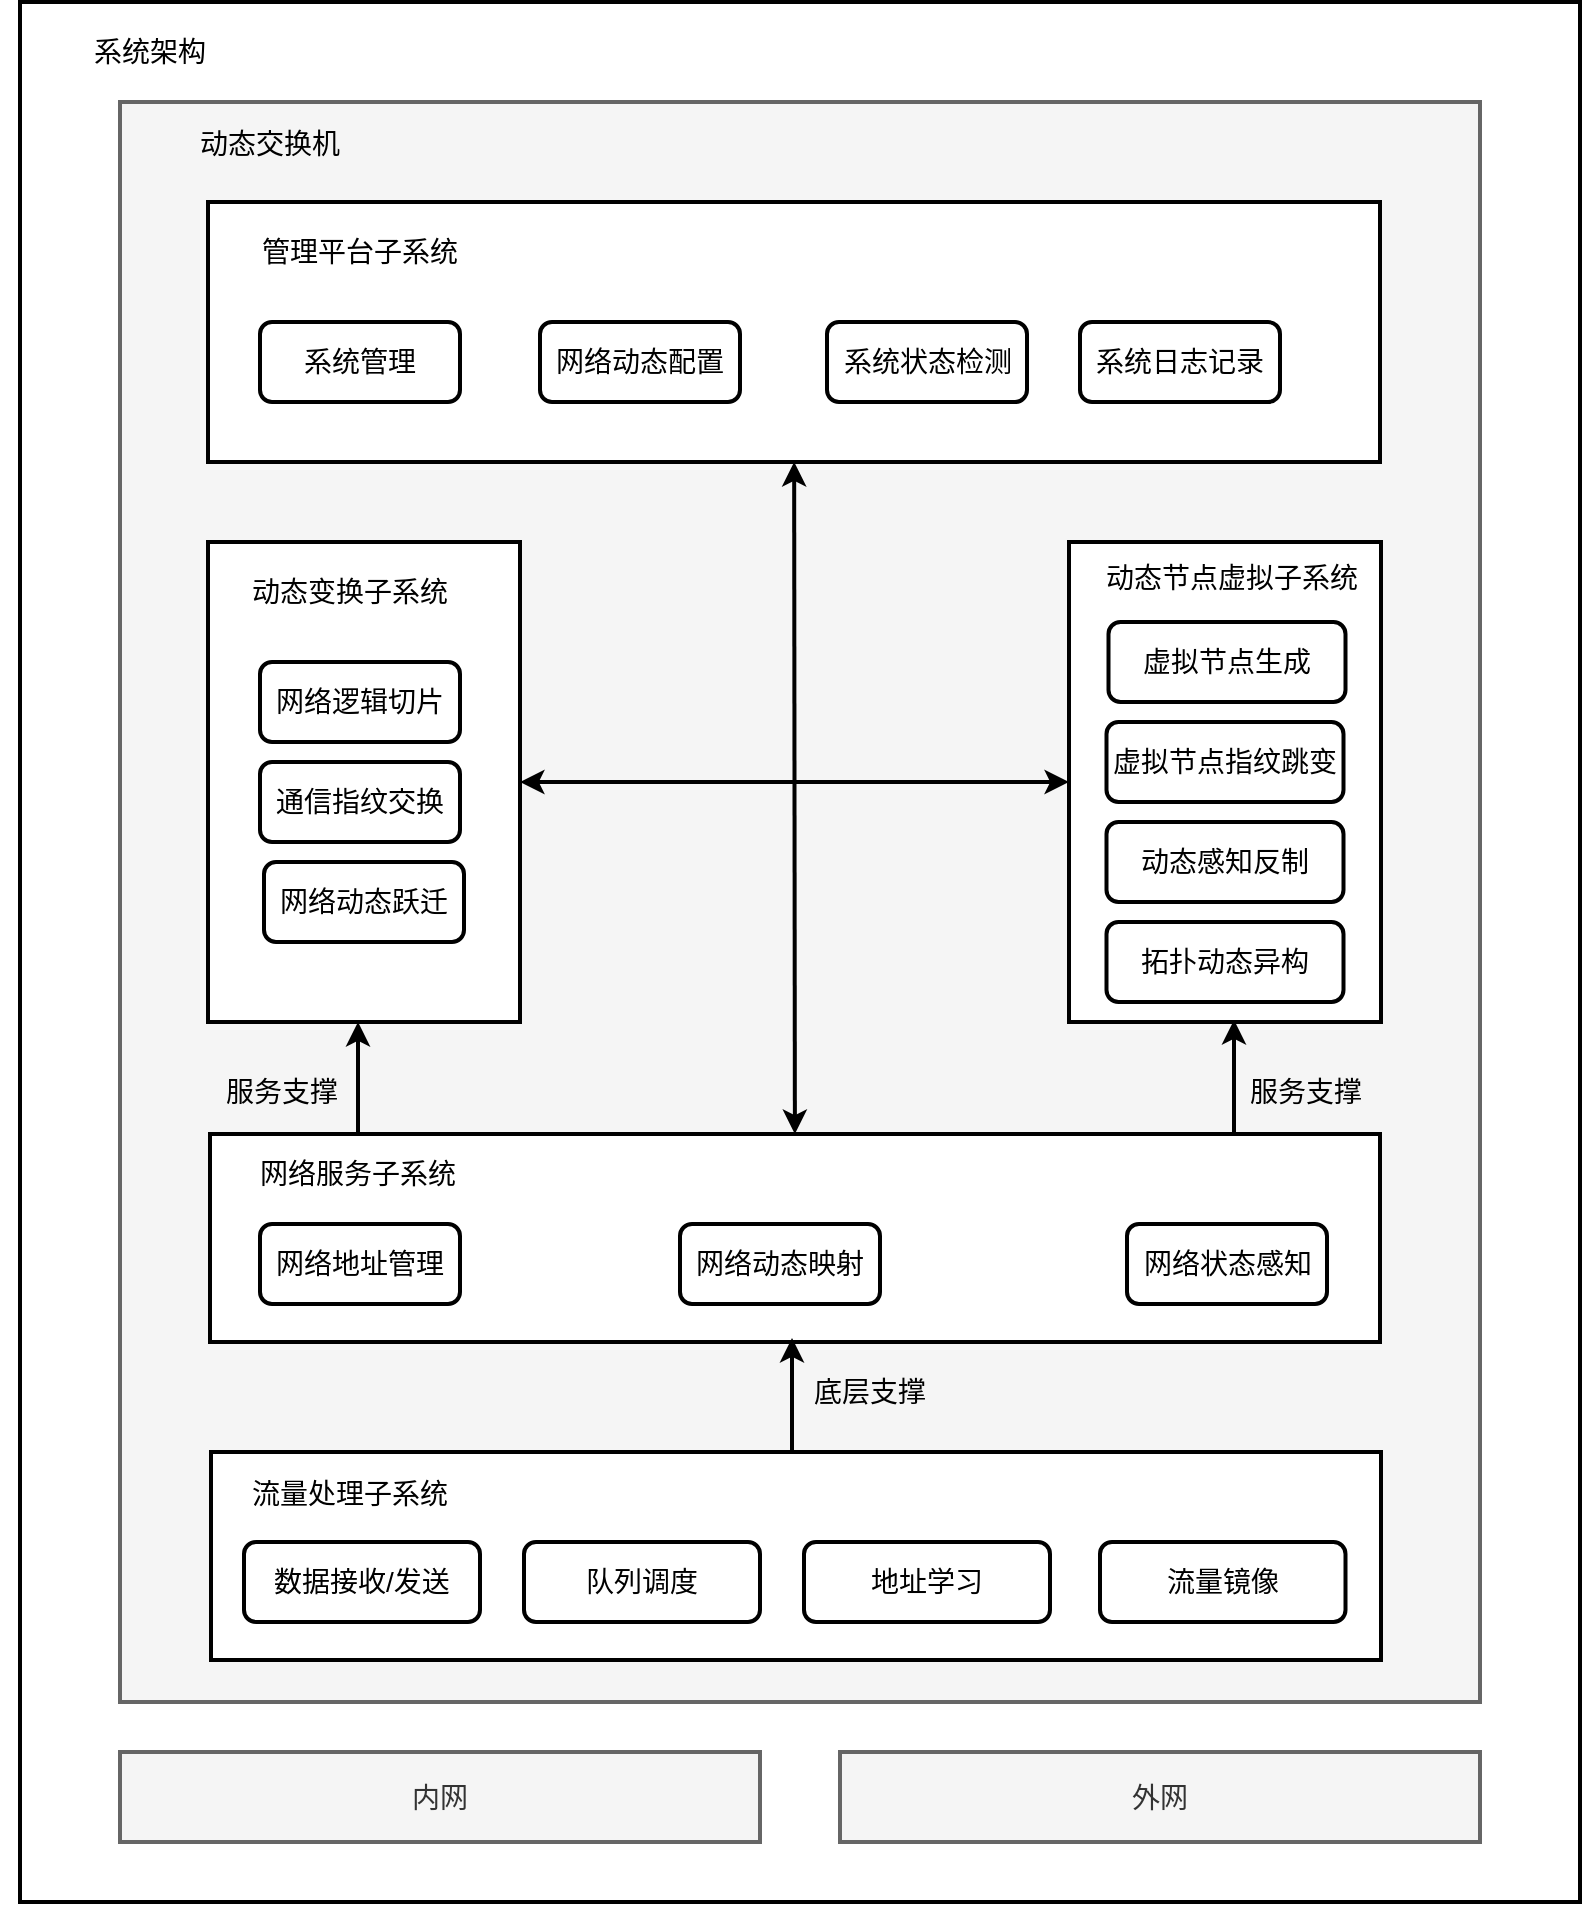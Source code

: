 <mxfile version="20.8.23" type="github">
  <diagram name="第 1 页" id="_M8ZL1Ko8VCCouYWpMQy">
    <mxGraphModel dx="2074" dy="2293" grid="1" gridSize="10" guides="1" tooltips="1" connect="1" arrows="1" fold="1" page="1" pageScale="1" pageWidth="827" pageHeight="1169" math="0" shadow="0">
      <root>
        <mxCell id="0" />
        <mxCell id="1" parent="0" />
        <mxCell id="KpultqX5-gvHgMGJJ4TB-1" value="" style="rounded=0;whiteSpace=wrap;html=1;strokeWidth=2;" vertex="1" parent="1">
          <mxGeometry x="10" y="-1150" width="780" height="950" as="geometry" />
        </mxCell>
        <mxCell id="KpultqX5-gvHgMGJJ4TB-55" value="" style="rounded=0;whiteSpace=wrap;html=1;strokeWidth=2;fontSize=12;fillColor=#f5f5f5;fontColor=#333333;strokeColor=#666666;" vertex="1" parent="1">
          <mxGeometry x="60" y="-1100" width="680" height="800" as="geometry" />
        </mxCell>
        <mxCell id="KpultqX5-gvHgMGJJ4TB-9" value="" style="rounded=0;whiteSpace=wrap;html=1;fontSize=12;strokeWidth=2;" vertex="1" parent="1">
          <mxGeometry x="104" y="-1050" width="586" height="130" as="geometry" />
        </mxCell>
        <mxCell id="KpultqX5-gvHgMGJJ4TB-4" value="&lt;font style=&quot;font-size: 14px;&quot;&gt;系统管理&lt;/font&gt;" style="rounded=1;whiteSpace=wrap;html=1;strokeWidth=2;" vertex="1" parent="1">
          <mxGeometry x="130" y="-990" width="100" height="40" as="geometry" />
        </mxCell>
        <mxCell id="KpultqX5-gvHgMGJJ4TB-5" value="&lt;font style=&quot;font-size: 14px;&quot;&gt;网络动态配置&lt;/font&gt;" style="rounded=1;whiteSpace=wrap;html=1;strokeWidth=2;" vertex="1" parent="1">
          <mxGeometry x="270" y="-990" width="100" height="40" as="geometry" />
        </mxCell>
        <mxCell id="KpultqX5-gvHgMGJJ4TB-6" value="&lt;font style=&quot;font-size: 14px;&quot;&gt;系统状态检测&lt;/font&gt;" style="rounded=1;whiteSpace=wrap;html=1;strokeWidth=2;" vertex="1" parent="1">
          <mxGeometry x="413.5" y="-990" width="100" height="40" as="geometry" />
        </mxCell>
        <mxCell id="KpultqX5-gvHgMGJJ4TB-7" value="&lt;font style=&quot;font-size: 14px;&quot;&gt;系统日志记录&lt;/font&gt;" style="rounded=1;whiteSpace=wrap;html=1;strokeWidth=2;" vertex="1" parent="1">
          <mxGeometry x="540" y="-990" width="100" height="40" as="geometry" />
        </mxCell>
        <mxCell id="KpultqX5-gvHgMGJJ4TB-11" value="管理平台子系统" style="text;html=1;strokeColor=none;fillColor=none;align=center;verticalAlign=middle;whiteSpace=wrap;rounded=0;fontSize=14;" vertex="1" parent="1">
          <mxGeometry x="105" y="-1040" width="150" height="30" as="geometry" />
        </mxCell>
        <mxCell id="KpultqX5-gvHgMGJJ4TB-14" value="" style="rounded=0;whiteSpace=wrap;html=1;fontSize=14;strokeWidth=2;" vertex="1" parent="1">
          <mxGeometry x="104" y="-880" width="156" height="240" as="geometry" />
        </mxCell>
        <mxCell id="KpultqX5-gvHgMGJJ4TB-15" value="动态变换子系统" style="text;html=1;strokeColor=none;fillColor=none;align=center;verticalAlign=middle;whiteSpace=wrap;rounded=0;fontSize=14;" vertex="1" parent="1">
          <mxGeometry x="100" y="-870" width="150" height="30" as="geometry" />
        </mxCell>
        <mxCell id="KpultqX5-gvHgMGJJ4TB-16" value="&lt;font style=&quot;font-size: 14px;&quot;&gt;网络逻辑切片&lt;/font&gt;" style="rounded=1;whiteSpace=wrap;html=1;strokeWidth=2;" vertex="1" parent="1">
          <mxGeometry x="130" y="-820" width="100" height="40" as="geometry" />
        </mxCell>
        <mxCell id="KpultqX5-gvHgMGJJ4TB-17" value="&lt;font style=&quot;font-size: 14px;&quot;&gt;通信指纹交换&lt;/font&gt;" style="rounded=1;whiteSpace=wrap;html=1;strokeWidth=2;" vertex="1" parent="1">
          <mxGeometry x="130" y="-770" width="100" height="40" as="geometry" />
        </mxCell>
        <mxCell id="KpultqX5-gvHgMGJJ4TB-18" value="&lt;font style=&quot;font-size: 14px;&quot;&gt;网络动态跃迁&lt;/font&gt;" style="rounded=1;whiteSpace=wrap;html=1;strokeWidth=2;" vertex="1" parent="1">
          <mxGeometry x="132" y="-720" width="100" height="40" as="geometry" />
        </mxCell>
        <mxCell id="KpultqX5-gvHgMGJJ4TB-19" value="" style="rounded=0;whiteSpace=wrap;html=1;fontSize=14;strokeWidth=2;" vertex="1" parent="1">
          <mxGeometry x="534.5" y="-880" width="156" height="240" as="geometry" />
        </mxCell>
        <mxCell id="KpultqX5-gvHgMGJJ4TB-20" value="&lt;font style=&quot;font-size: 14px;&quot;&gt;拓扑动态异构&lt;/font&gt;" style="rounded=1;whiteSpace=wrap;html=1;strokeWidth=2;" vertex="1" parent="1">
          <mxGeometry x="553.25" y="-690" width="118.5" height="40" as="geometry" />
        </mxCell>
        <mxCell id="KpultqX5-gvHgMGJJ4TB-21" value="&lt;font style=&quot;font-size: 14px;&quot;&gt;动态感知反制&lt;/font&gt;" style="rounded=1;whiteSpace=wrap;html=1;strokeWidth=2;" vertex="1" parent="1">
          <mxGeometry x="553.25" y="-740" width="118.5" height="40" as="geometry" />
        </mxCell>
        <mxCell id="KpultqX5-gvHgMGJJ4TB-22" value="&lt;font style=&quot;font-size: 14px;&quot;&gt;虚拟节点指纹跳变&lt;/font&gt;" style="rounded=1;whiteSpace=wrap;html=1;strokeWidth=2;" vertex="1" parent="1">
          <mxGeometry x="553.25" y="-790" width="118.5" height="40" as="geometry" />
        </mxCell>
        <mxCell id="KpultqX5-gvHgMGJJ4TB-24" value="动态节点虚拟子系统" style="text;html=1;strokeColor=none;fillColor=none;align=center;verticalAlign=middle;whiteSpace=wrap;rounded=0;fontSize=14;" vertex="1" parent="1">
          <mxGeometry x="540.5" y="-877" width="150" height="30" as="geometry" />
        </mxCell>
        <mxCell id="KpultqX5-gvHgMGJJ4TB-28" value="&lt;font style=&quot;font-size: 14px;&quot;&gt;虚拟节点生成&lt;/font&gt;" style="rounded=1;whiteSpace=wrap;html=1;strokeWidth=2;" vertex="1" parent="1">
          <mxGeometry x="554.25" y="-840" width="118.5" height="40" as="geometry" />
        </mxCell>
        <mxCell id="KpultqX5-gvHgMGJJ4TB-29" value="" style="endArrow=classic;startArrow=classic;html=1;rounded=0;fontSize=14;strokeWidth=2;" edge="1" parent="1" source="KpultqX5-gvHgMGJJ4TB-30" target="KpultqX5-gvHgMGJJ4TB-9">
          <mxGeometry width="50" height="50" relative="1" as="geometry">
            <mxPoint x="397" y="-730" as="sourcePoint" />
            <mxPoint x="439" y="-785" as="targetPoint" />
          </mxGeometry>
        </mxCell>
        <mxCell id="KpultqX5-gvHgMGJJ4TB-30" value="" style="rounded=0;whiteSpace=wrap;html=1;fontSize=12;strokeWidth=2;" vertex="1" parent="1">
          <mxGeometry x="105" y="-584" width="585" height="104" as="geometry" />
        </mxCell>
        <mxCell id="KpultqX5-gvHgMGJJ4TB-31" value="&lt;font style=&quot;font-size: 14px;&quot;&gt;网络地址管理&lt;/font&gt;" style="rounded=1;whiteSpace=wrap;html=1;strokeWidth=2;" vertex="1" parent="1">
          <mxGeometry x="130" y="-539" width="100" height="40" as="geometry" />
        </mxCell>
        <mxCell id="KpultqX5-gvHgMGJJ4TB-32" value="&lt;font style=&quot;font-size: 14px;&quot;&gt;网络动态映射&lt;/font&gt;" style="rounded=1;whiteSpace=wrap;html=1;strokeWidth=2;" vertex="1" parent="1">
          <mxGeometry x="340" y="-539" width="100" height="40" as="geometry" />
        </mxCell>
        <mxCell id="KpultqX5-gvHgMGJJ4TB-33" value="&lt;span style=&quot;font-size: 14px;&quot;&gt;网络状态感知&lt;/span&gt;" style="rounded=1;whiteSpace=wrap;html=1;strokeWidth=2;" vertex="1" parent="1">
          <mxGeometry x="563.5" y="-539" width="100" height="40" as="geometry" />
        </mxCell>
        <mxCell id="KpultqX5-gvHgMGJJ4TB-40" value="" style="edgeStyle=orthogonalEdgeStyle;rounded=0;orthogonalLoop=1;jettySize=auto;html=1;fontSize=12;strokeWidth=2;" edge="1" parent="1" source="KpultqX5-gvHgMGJJ4TB-34">
          <mxGeometry relative="1" as="geometry">
            <mxPoint x="179" y="-640" as="targetPoint" />
          </mxGeometry>
        </mxCell>
        <mxCell id="KpultqX5-gvHgMGJJ4TB-34" value="网络服务子系统" style="text;html=1;strokeColor=none;fillColor=none;align=center;verticalAlign=middle;whiteSpace=wrap;rounded=0;fontSize=14;" vertex="1" parent="1">
          <mxGeometry x="104" y="-583" width="150" height="38" as="geometry" />
        </mxCell>
        <mxCell id="KpultqX5-gvHgMGJJ4TB-41" value="" style="edgeStyle=orthogonalEdgeStyle;rounded=0;orthogonalLoop=1;jettySize=auto;html=1;fontSize=12;strokeWidth=2;" edge="1" parent="1">
          <mxGeometry relative="1" as="geometry">
            <mxPoint x="617" y="-585" as="sourcePoint" />
            <mxPoint x="617" y="-641" as="targetPoint" />
            <Array as="points">
              <mxPoint x="617" y="-611" />
              <mxPoint x="617" y="-611" />
            </Array>
          </mxGeometry>
        </mxCell>
        <mxCell id="KpultqX5-gvHgMGJJ4TB-42" value="服务支撑" style="text;html=1;strokeColor=none;fillColor=none;align=center;verticalAlign=middle;whiteSpace=wrap;rounded=0;fontSize=14;" vertex="1" parent="1">
          <mxGeometry x="96" y="-620" width="90" height="30" as="geometry" />
        </mxCell>
        <mxCell id="KpultqX5-gvHgMGJJ4TB-45" value="服务支撑" style="text;html=1;strokeColor=none;fillColor=none;align=center;verticalAlign=middle;whiteSpace=wrap;rounded=0;fontSize=14;" vertex="1" parent="1">
          <mxGeometry x="608" y="-620" width="90" height="30" as="geometry" />
        </mxCell>
        <mxCell id="KpultqX5-gvHgMGJJ4TB-46" value="" style="rounded=0;whiteSpace=wrap;html=1;fontSize=12;strokeWidth=2;" vertex="1" parent="1">
          <mxGeometry x="105.5" y="-425" width="585" height="104" as="geometry" />
        </mxCell>
        <mxCell id="KpultqX5-gvHgMGJJ4TB-47" value="" style="edgeStyle=orthogonalEdgeStyle;rounded=0;orthogonalLoop=1;jettySize=auto;html=1;fontSize=12;strokeWidth=2;" edge="1" parent="1">
          <mxGeometry relative="1" as="geometry">
            <mxPoint x="396" y="-426" as="sourcePoint" />
            <mxPoint x="396" y="-482" as="targetPoint" />
            <Array as="points">
              <mxPoint x="396" y="-452" />
              <mxPoint x="396" y="-452" />
            </Array>
          </mxGeometry>
        </mxCell>
        <mxCell id="KpultqX5-gvHgMGJJ4TB-48" value="底层支撑" style="text;html=1;strokeColor=none;fillColor=none;align=center;verticalAlign=middle;whiteSpace=wrap;rounded=0;fontSize=14;" vertex="1" parent="1">
          <mxGeometry x="390" y="-470" width="90" height="30" as="geometry" />
        </mxCell>
        <mxCell id="KpultqX5-gvHgMGJJ4TB-49" value="流量处理子系统" style="text;html=1;strokeColor=none;fillColor=none;align=center;verticalAlign=middle;whiteSpace=wrap;rounded=0;fontSize=14;" vertex="1" parent="1">
          <mxGeometry x="100" y="-423" width="150" height="38" as="geometry" />
        </mxCell>
        <mxCell id="KpultqX5-gvHgMGJJ4TB-50" value="&lt;font style=&quot;font-size: 14px;&quot;&gt;数据接收/发送&lt;/font&gt;" style="rounded=1;whiteSpace=wrap;html=1;strokeWidth=2;" vertex="1" parent="1">
          <mxGeometry x="122" y="-380" width="118" height="40" as="geometry" />
        </mxCell>
        <mxCell id="KpultqX5-gvHgMGJJ4TB-51" value="&lt;font style=&quot;font-size: 14px;&quot;&gt;队列调度&lt;/font&gt;" style="rounded=1;whiteSpace=wrap;html=1;strokeWidth=2;" vertex="1" parent="1">
          <mxGeometry x="262" y="-380" width="118" height="40" as="geometry" />
        </mxCell>
        <mxCell id="KpultqX5-gvHgMGJJ4TB-52" value="&lt;font style=&quot;font-size: 14px;&quot;&gt;地址学习&lt;/font&gt;" style="rounded=1;whiteSpace=wrap;html=1;strokeWidth=2;" vertex="1" parent="1">
          <mxGeometry x="402" y="-380" width="123" height="40" as="geometry" />
        </mxCell>
        <mxCell id="KpultqX5-gvHgMGJJ4TB-54" value="&lt;font style=&quot;font-size: 14px;&quot;&gt;流量镜像&lt;/font&gt;" style="rounded=1;whiteSpace=wrap;html=1;strokeWidth=2;" vertex="1" parent="1">
          <mxGeometry x="550" y="-380" width="122.75" height="40" as="geometry" />
        </mxCell>
        <mxCell id="KpultqX5-gvHgMGJJ4TB-56" value="动态交换机" style="text;html=1;strokeColor=none;fillColor=none;align=center;verticalAlign=middle;whiteSpace=wrap;rounded=0;fontSize=14;" vertex="1" parent="1">
          <mxGeometry x="60" y="-1094" width="150" height="30" as="geometry" />
        </mxCell>
        <mxCell id="KpultqX5-gvHgMGJJ4TB-57" value="" style="endArrow=classic;startArrow=classic;html=1;rounded=0;strokeWidth=2;fontSize=12;entryX=1;entryY=0.5;entryDx=0;entryDy=0;exitX=0;exitY=0.5;exitDx=0;exitDy=0;" edge="1" parent="1" source="KpultqX5-gvHgMGJJ4TB-19" target="KpultqX5-gvHgMGJJ4TB-14">
          <mxGeometry width="50" height="50" relative="1" as="geometry">
            <mxPoint x="310" y="-760" as="sourcePoint" />
            <mxPoint x="360" y="-810" as="targetPoint" />
          </mxGeometry>
        </mxCell>
        <mxCell id="KpultqX5-gvHgMGJJ4TB-58" value="&lt;font style=&quot;font-size: 14px;&quot;&gt;内网&lt;/font&gt;" style="rounded=0;whiteSpace=wrap;html=1;strokeWidth=2;fontSize=12;fillColor=#f5f5f5;fontColor=#333333;strokeColor=#666666;" vertex="1" parent="1">
          <mxGeometry x="60" y="-275" width="320" height="45" as="geometry" />
        </mxCell>
        <mxCell id="KpultqX5-gvHgMGJJ4TB-59" value="&lt;font style=&quot;font-size: 14px;&quot;&gt;外网&lt;/font&gt;" style="rounded=0;whiteSpace=wrap;html=1;strokeWidth=2;fontSize=12;fillColor=#f5f5f5;fontColor=#333333;strokeColor=#666666;" vertex="1" parent="1">
          <mxGeometry x="420" y="-275" width="320" height="45" as="geometry" />
        </mxCell>
        <mxCell id="KpultqX5-gvHgMGJJ4TB-61" value="系统架构" style="text;html=1;strokeColor=none;fillColor=none;align=center;verticalAlign=middle;whiteSpace=wrap;rounded=0;fontSize=14;" vertex="1" parent="1">
          <mxGeometry y="-1140" width="150" height="30" as="geometry" />
        </mxCell>
      </root>
    </mxGraphModel>
  </diagram>
</mxfile>
